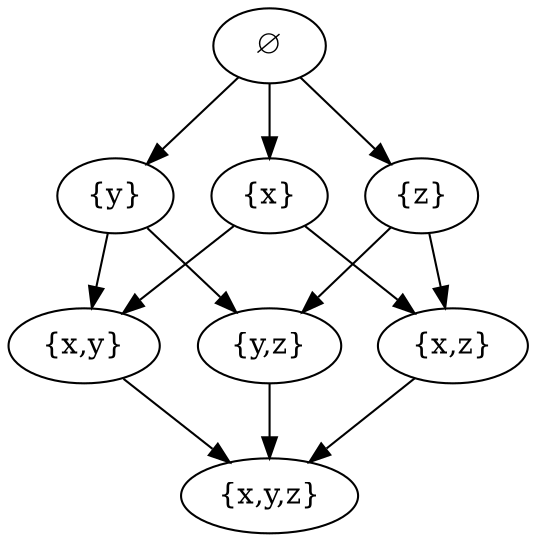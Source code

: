 digraph {
  0 [label = "∅";];
  1 [label = "{x}";];
  2 [label = "{y}";];
  3 [label = "{z}";];
  4 [label = "{x,y}";];
  5 [label = "{y,z}";];
  6 [label = "{x,z}";];
  7 [label = "{x,y,z}";];
  
  0 -> 1;
  0 -> 2;
  0 -> 3;
  1 -> 4;
  1 -> 6;
  2 -> 4;
  2 -> 5;
  3 -> 5;
  3 -> 6;
  4 -> 7;
  5 -> 7;
  6 -> 7;
}
